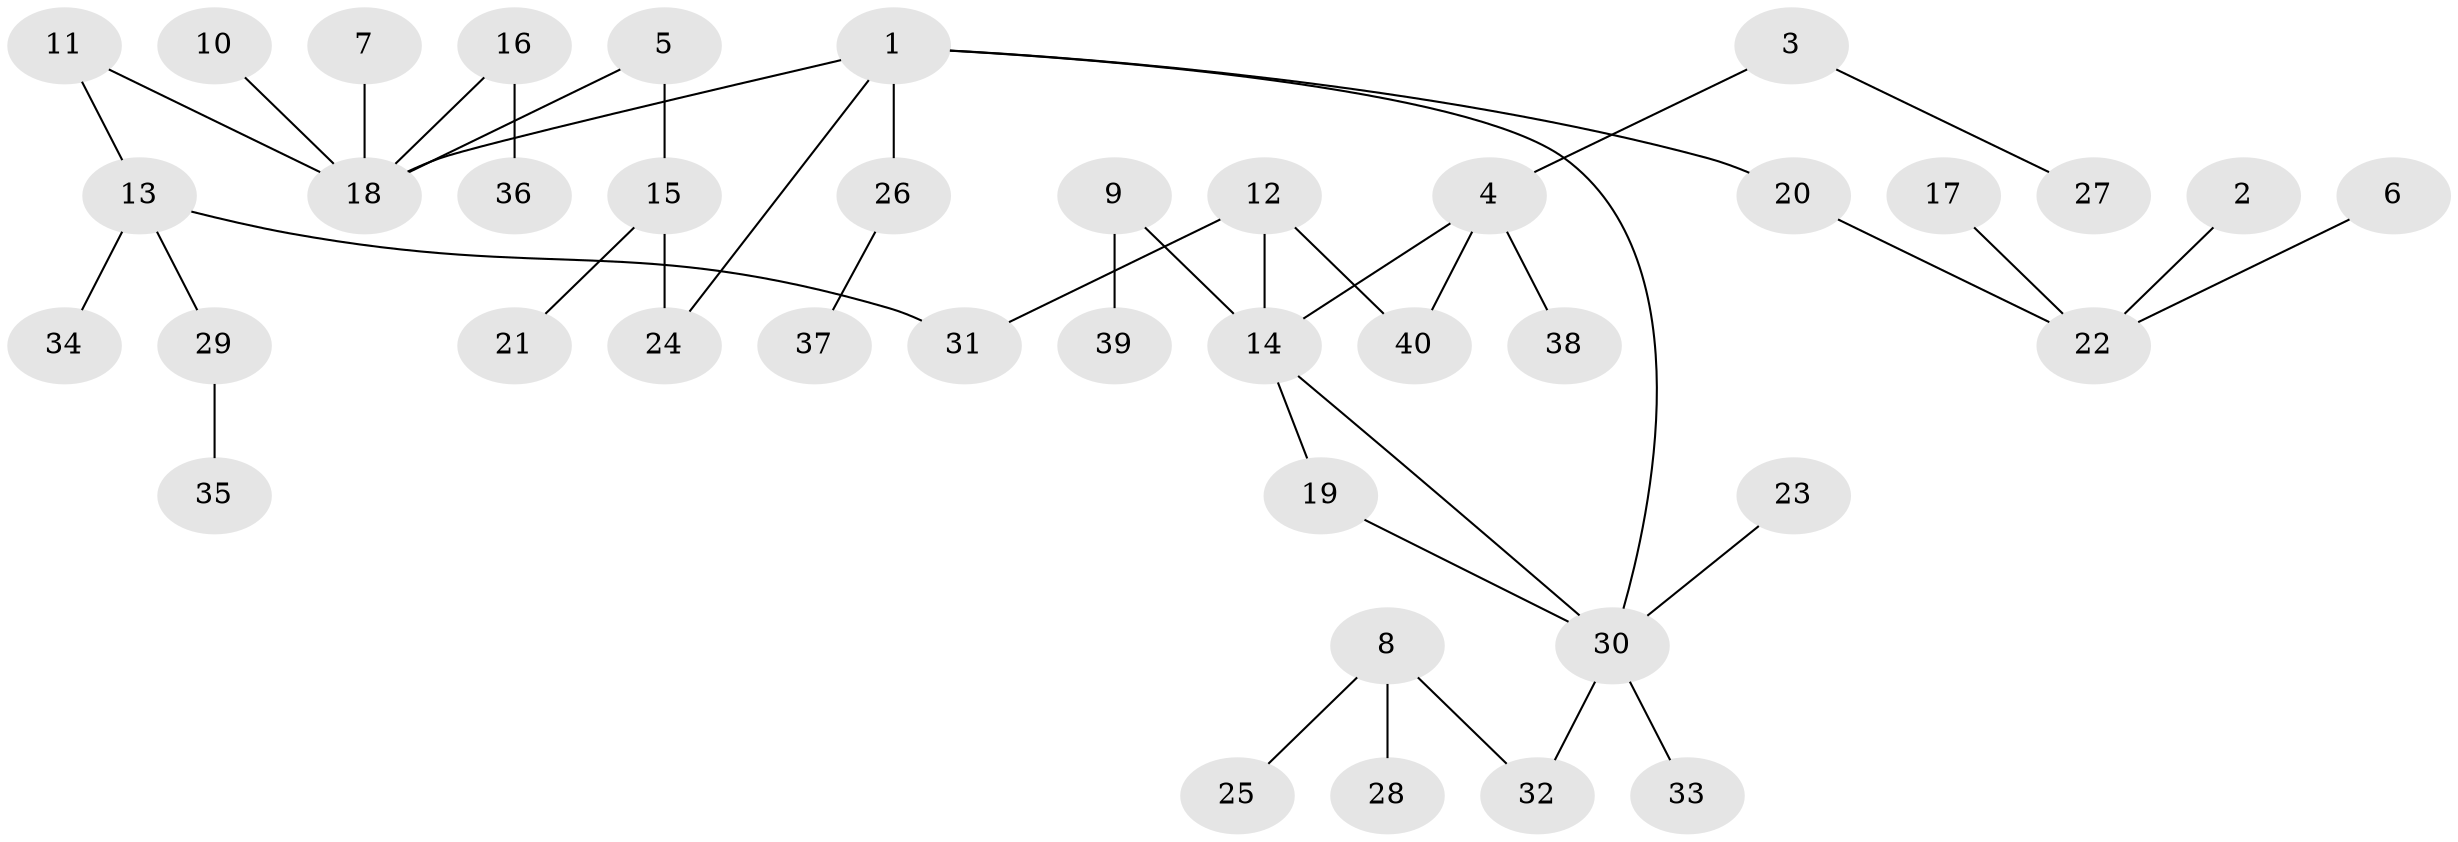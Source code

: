 // original degree distribution, {8: 0.0125, 5: 0.0375, 4: 0.05, 3: 0.15, 9: 0.0125, 6: 0.0125, 1: 0.475, 2: 0.25}
// Generated by graph-tools (version 1.1) at 2025/01/03/09/25 03:01:01]
// undirected, 40 vertices, 43 edges
graph export_dot {
graph [start="1"]
  node [color=gray90,style=filled];
  1;
  2;
  3;
  4;
  5;
  6;
  7;
  8;
  9;
  10;
  11;
  12;
  13;
  14;
  15;
  16;
  17;
  18;
  19;
  20;
  21;
  22;
  23;
  24;
  25;
  26;
  27;
  28;
  29;
  30;
  31;
  32;
  33;
  34;
  35;
  36;
  37;
  38;
  39;
  40;
  1 -- 18 [weight=1.0];
  1 -- 20 [weight=1.0];
  1 -- 24 [weight=1.0];
  1 -- 26 [weight=1.0];
  1 -- 30 [weight=1.0];
  2 -- 22 [weight=1.0];
  3 -- 4 [weight=1.0];
  3 -- 27 [weight=1.0];
  4 -- 14 [weight=1.0];
  4 -- 38 [weight=1.0];
  4 -- 40 [weight=1.0];
  5 -- 15 [weight=1.0];
  5 -- 18 [weight=1.0];
  6 -- 22 [weight=1.0];
  7 -- 18 [weight=1.0];
  8 -- 25 [weight=1.0];
  8 -- 28 [weight=1.0];
  8 -- 32 [weight=1.0];
  9 -- 14 [weight=1.0];
  9 -- 39 [weight=1.0];
  10 -- 18 [weight=1.0];
  11 -- 13 [weight=1.0];
  11 -- 18 [weight=2.0];
  12 -- 14 [weight=1.0];
  12 -- 31 [weight=1.0];
  12 -- 40 [weight=1.0];
  13 -- 29 [weight=1.0];
  13 -- 31 [weight=1.0];
  13 -- 34 [weight=1.0];
  14 -- 19 [weight=1.0];
  14 -- 30 [weight=1.0];
  15 -- 21 [weight=1.0];
  15 -- 24 [weight=1.0];
  16 -- 18 [weight=1.0];
  16 -- 36 [weight=1.0];
  17 -- 22 [weight=1.0];
  19 -- 30 [weight=1.0];
  20 -- 22 [weight=1.0];
  23 -- 30 [weight=1.0];
  26 -- 37 [weight=1.0];
  29 -- 35 [weight=1.0];
  30 -- 32 [weight=1.0];
  30 -- 33 [weight=1.0];
}
